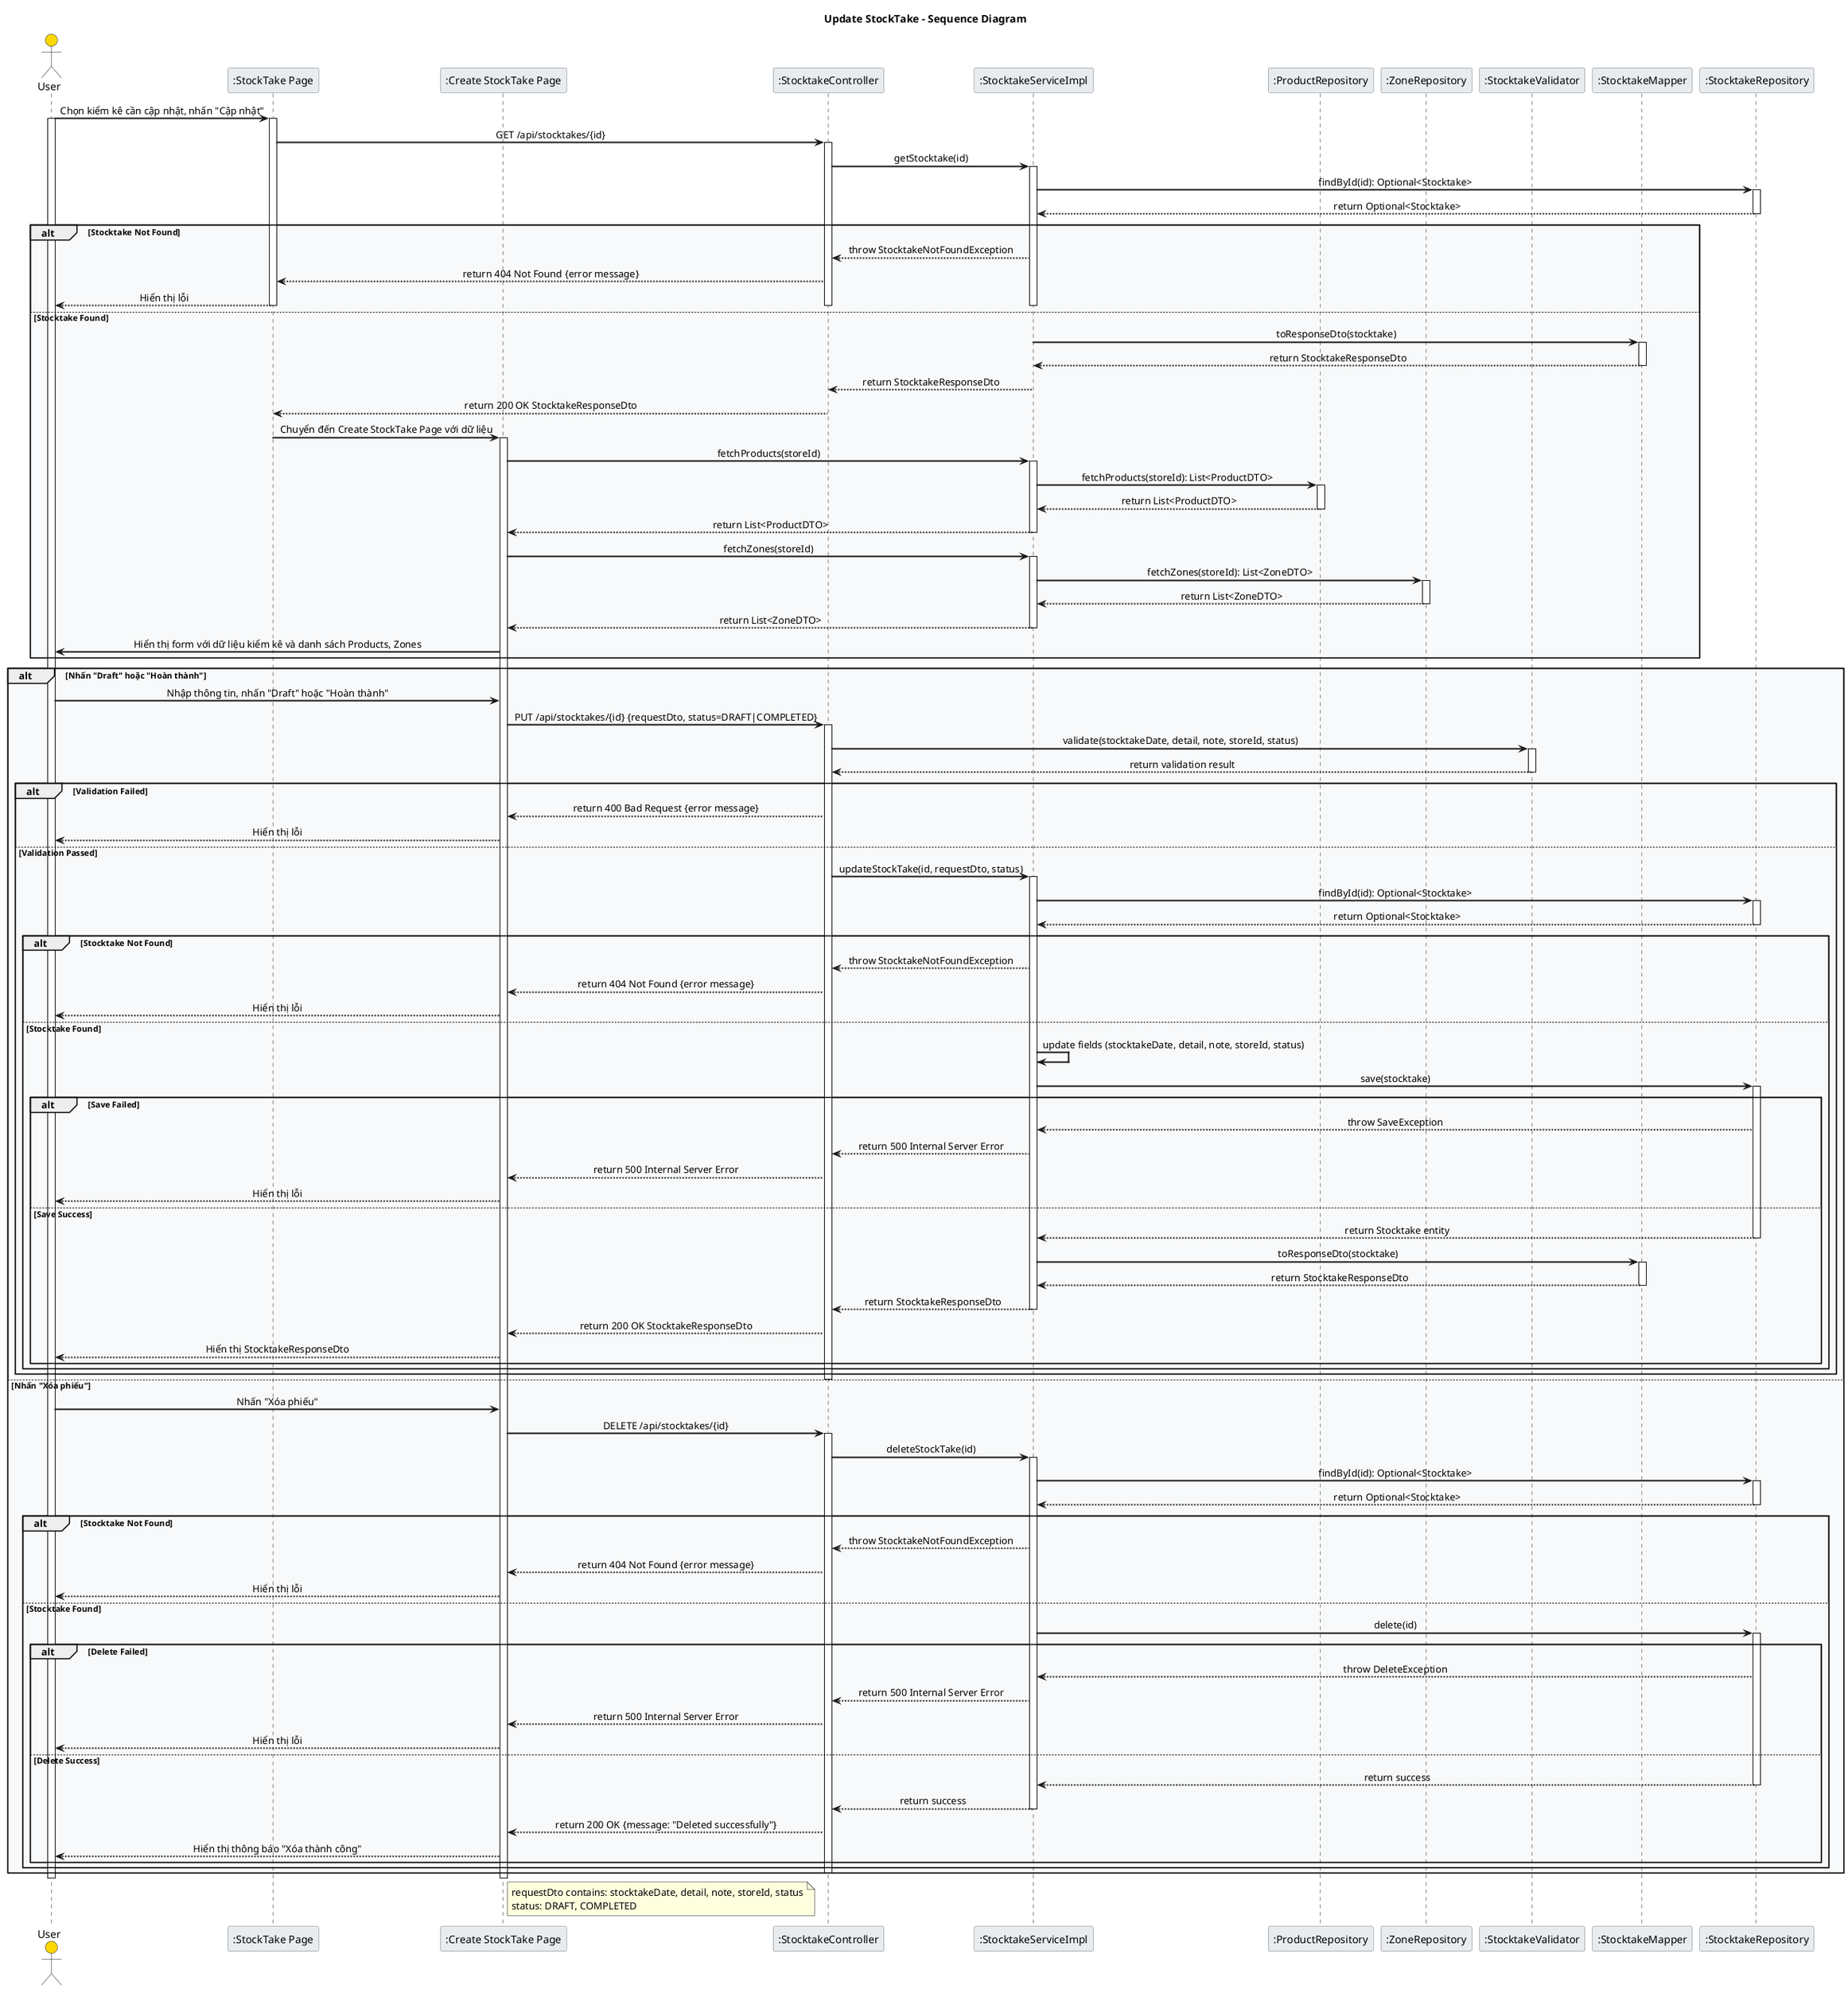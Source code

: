 @startuml Stocktake_Update_Sequence

skinparam backgroundColor white
skinparam sequenceArrowThickness 2
skinparam sequenceMessageAlign center
skinparam sequenceGroupBodyBackgroundColor #F8F9FA
skinparam sequenceParticipantBorderColor #6C757D
skinparam sequenceParticipantBackgroundColor #E9ECEF
skinparam sequenceLifeLineStroke dash
skinparam actorBackgroundColor #FFD700

title Update StockTake - Sequence Diagram

actor User
participant ":StockTake Page" as UI
participant ":Create StockTake Page" as CSUI
participant ":StocktakeController" as CC
participant ":StocktakeServiceImpl" as CS
participant ":ProductRepository" as PR
participant ":ZoneRepository" as ZR
participant ":StocktakeValidator" as CV
participant ":StocktakeMapper" as CM
participant ":StocktakeRepository" as CR

' Bước ban đầu: User chọn kiểm kê và nhấn Cập nhật
User -> UI: Chọn kiểm kê cần cập nhật, nhấn "Cập nhật"
activate User
activate UI
UI -> CC: GET /api/stocktakes/{id}
activate CC
CC -> CS: getStocktake(id)
activate CS
CS -> CR: findById(id): Optional<Stocktake>
activate CR
CR --> CS: return Optional<Stocktake>
deactivate CR
alt Stocktake Not Found
    CS --> CC: throw StocktakeNotFoundException
    CC --> UI: return 404 Not Found {error message}
    UI --> User: Hiển thị lỗi
    deactivate CS
    deactivate CC
    deactivate UI
else Stocktake Found
    CS -> CM: toResponseDto(stocktake)
    activate CM
    CM --> CS: return StocktakeResponseDto
    deactivate CM
    CS --> CC: return StocktakeResponseDto
    deactivate CS
    CC --> UI: return 200 OK StocktakeResponseDto
    deactivate CC
    UI -> CSUI: Chuyển đến Create StockTake Page với dữ liệu
    deactivate UI
    activate CSUI
    ' Lấy dữ liệu sản phẩm và vùng kho (tương tự Create)
    CSUI -> CS: fetchProducts(storeId)
    activate CS
    CS -> PR: fetchProducts(storeId): List<ProductDTO>
    activate PR
    PR --> CS: return List<ProductDTO>
    deactivate PR
    CS --> CSUI: return List<ProductDTO>
    deactivate CS
    CSUI -> CS: fetchZones(storeId)
    activate CS
    CS -> ZR: fetchZones(storeId): List<ZoneDTO>
    activate ZR
    ZR --> CS: return List<ZoneDTO>
    deactivate ZR
    CS --> CSUI: return List<ZoneDTO>
    deactivate CS
    CSUI -> User: Hiển thị form với dữ liệu kiểm kê và danh sách Products, Zones
end

' User thực hiện một trong 3 hành động: Draft, Hoàn thành, Xóa phiếu
alt Nhấn "Draft" hoặc "Hoàn thành"
    User -> CSUI: Nhập thông tin, nhấn "Draft" hoặc "Hoàn thành"
    CSUI -> CC: PUT /api/stocktakes/{id} {requestDto, status=DRAFT|COMPLETED}
    activate CC
    CC -> CV: validate(stocktakeDate, detail, note, storeId, status)
    activate CV
    CV --> CC: return validation result
    deactivate CV
    alt Validation Failed
        CC --> CSUI: return 400 Bad Request {error message}
        CSUI --> User: Hiển thị lỗi
    else Validation Passed
        CC -> CS: updateStockTake(id, requestDto, status)
        activate CS
        CS -> CR: findById(id): Optional<Stocktake>
        activate CR
        CR --> CS: return Optional<Stocktake>
        deactivate CR
        alt Stocktake Not Found
            CS --> CC: throw StocktakeNotFoundException
            CC --> CSUI: return 404 Not Found {error message}
            CSUI --> User: Hiển thị lỗi
        else Stocktake Found
            CS -> CS: update fields (stocktakeDate, detail, note, storeId, status)
            CS -> CR: save(stocktake)
            activate CR
            alt Save Failed
                CR --> CS: throw SaveException
                CS --> CC: return 500 Internal Server Error
                CC --> CSUI: return 500 Internal Server Error
                CSUI --> User: Hiển thị lỗi
            else Save Success
                CR --> CS: return Stocktake entity
                deactivate CR
                CS -> CM: toResponseDto(stocktake)
                activate CM
                CM --> CS: return StocktakeResponseDto
                deactivate CM
                CS --> CC: return StocktakeResponseDto
                deactivate CS
                CC --> CSUI: return 200 OK StocktakeResponseDto
                CSUI --> User: Hiển thị StocktakeResponseDto
            end
        end
    end
    deactivate CC
else Nhấn "Xóa phiếu"
    User -> CSUI: Nhấn "Xóa phiếu"
    CSUI -> CC: DELETE /api/stocktakes/{id}
    activate CC
    CC -> CS: deleteStockTake(id)
    activate CS
    CS -> CR: findById(id): Optional<Stocktake>
    activate CR
    CR --> CS: return Optional<Stocktake>
    deactivate CR
    alt Stocktake Not Found
        CS --> CC: throw StocktakeNotFoundException
        CC --> CSUI: return 404 Not Found {error message}
        CSUI --> User: Hiển thị lỗi
    else Stocktake Found
        CS -> CR: delete(id)
        activate CR
        alt Delete Failed
            CR --> CS: throw DeleteException
            CS --> CC: return 500 Internal Server Error
            CC --> CSUI: return 500 Internal Server Error
            CSUI --> User: Hiển thị lỗi
        else Delete Success
            CR --> CS: return success
            deactivate CR
            CS --> CC: return success
            deactivate CS
            CC --> CSUI: return 200 OK {message: "Deleted successfully"}
            CSUI --> User: Hiển thị thông báo "Xóa thành công"
        end
    end
    deactivate CC
end

deactivate CSUI
deactivate User

note right of CSUI
    requestDto contains: stocktakeDate, detail, note, storeId, status
    status: DRAFT, COMPLETED
end note

@enduml